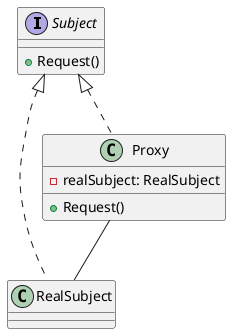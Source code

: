 @startuml
interface Subject {
  +Request()
}
class RealSubject
class Proxy {
  -realSubject: RealSubject
  +Request()
}
Subject <|.. RealSubject
Subject <|.. Proxy
Proxy -- RealSubject
@enduml
